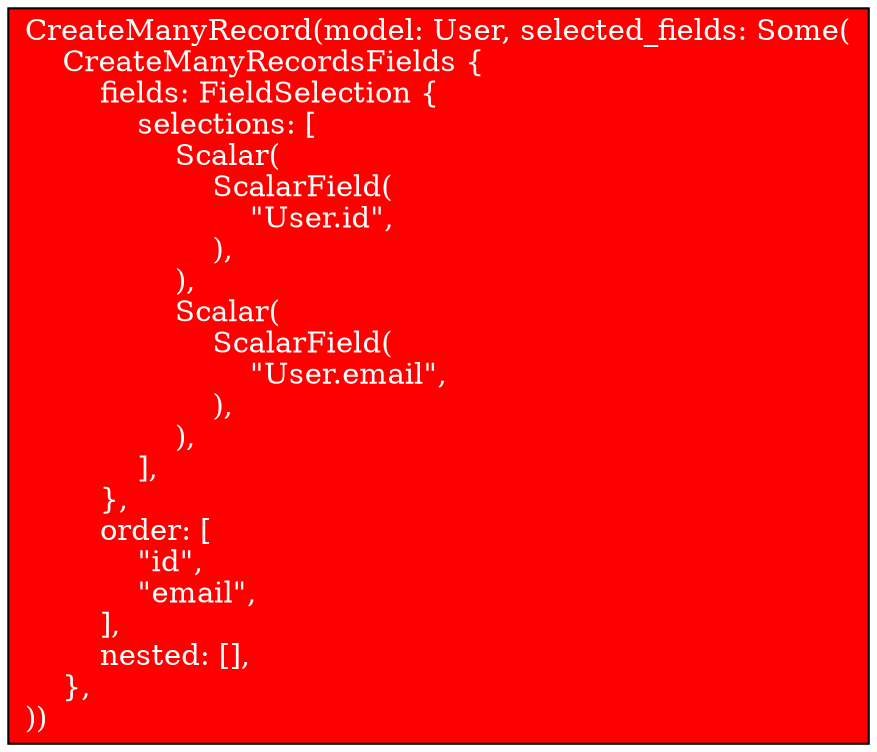 digraph {
    0 [label="CreateManyRecord(model: User, selected_fields: Some(\l    CreateManyRecordsFields {\l        fields: FieldSelection {\l            selections: [\l                Scalar(\l                    ScalarField(\l                        \"User.id\",\l                    ),\l                ),\l                Scalar(\l                    ScalarField(\l                        \"User.email\",\l                    ),\l                ),\l            ],\l        },\l        order: [\l            \"id\",\l            \"email\",\l        ],\l        nested: [],\l    },\l))\l", fillcolor=red, style=filled, shape=rectangle, fontcolor=white]

}